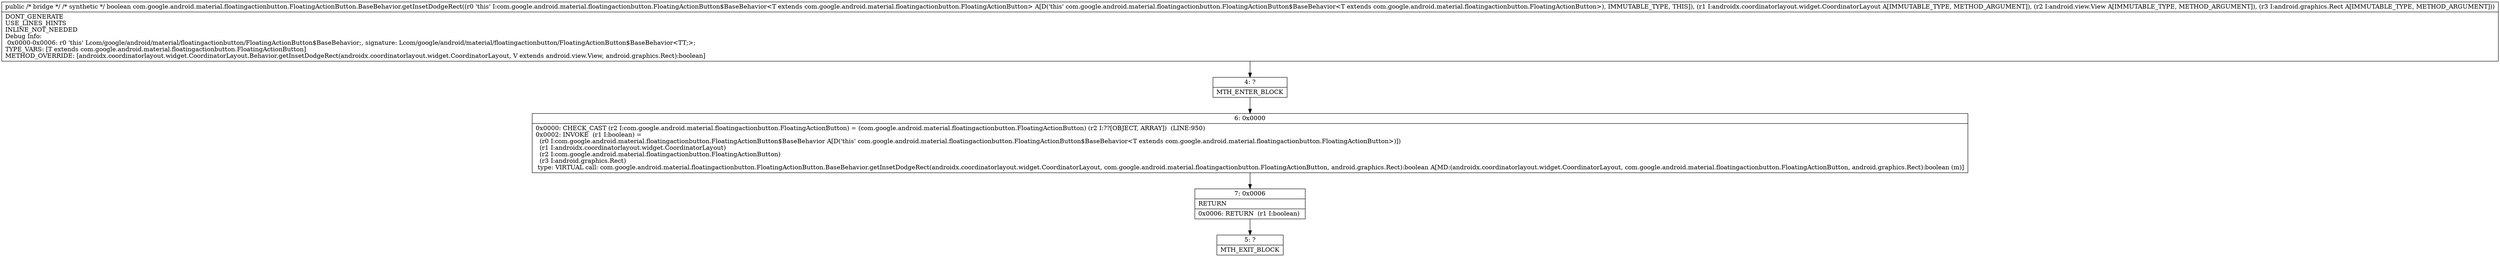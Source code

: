 digraph "CFG forcom.google.android.material.floatingactionbutton.FloatingActionButton.BaseBehavior.getInsetDodgeRect(Landroidx\/coordinatorlayout\/widget\/CoordinatorLayout;Landroid\/view\/View;Landroid\/graphics\/Rect;)Z" {
Node_4 [shape=record,label="{4\:\ ?|MTH_ENTER_BLOCK\l}"];
Node_6 [shape=record,label="{6\:\ 0x0000|0x0000: CHECK_CAST (r2 I:com.google.android.material.floatingactionbutton.FloatingActionButton) = (com.google.android.material.floatingactionbutton.FloatingActionButton) (r2 I:??[OBJECT, ARRAY])  (LINE:950)\l0x0002: INVOKE  (r1 I:boolean) = \l  (r0 I:com.google.android.material.floatingactionbutton.FloatingActionButton$BaseBehavior A[D('this' com.google.android.material.floatingactionbutton.FloatingActionButton$BaseBehavior\<T extends com.google.android.material.floatingactionbutton.FloatingActionButton\>)])\l  (r1 I:androidx.coordinatorlayout.widget.CoordinatorLayout)\l  (r2 I:com.google.android.material.floatingactionbutton.FloatingActionButton)\l  (r3 I:android.graphics.Rect)\l type: VIRTUAL call: com.google.android.material.floatingactionbutton.FloatingActionButton.BaseBehavior.getInsetDodgeRect(androidx.coordinatorlayout.widget.CoordinatorLayout, com.google.android.material.floatingactionbutton.FloatingActionButton, android.graphics.Rect):boolean A[MD:(androidx.coordinatorlayout.widget.CoordinatorLayout, com.google.android.material.floatingactionbutton.FloatingActionButton, android.graphics.Rect):boolean (m)]\l}"];
Node_7 [shape=record,label="{7\:\ 0x0006|RETURN\l|0x0006: RETURN  (r1 I:boolean) \l}"];
Node_5 [shape=record,label="{5\:\ ?|MTH_EXIT_BLOCK\l}"];
MethodNode[shape=record,label="{public \/* bridge *\/ \/* synthetic *\/ boolean com.google.android.material.floatingactionbutton.FloatingActionButton.BaseBehavior.getInsetDodgeRect((r0 'this' I:com.google.android.material.floatingactionbutton.FloatingActionButton$BaseBehavior\<T extends com.google.android.material.floatingactionbutton.FloatingActionButton\> A[D('this' com.google.android.material.floatingactionbutton.FloatingActionButton$BaseBehavior\<T extends com.google.android.material.floatingactionbutton.FloatingActionButton\>), IMMUTABLE_TYPE, THIS]), (r1 I:androidx.coordinatorlayout.widget.CoordinatorLayout A[IMMUTABLE_TYPE, METHOD_ARGUMENT]), (r2 I:android.view.View A[IMMUTABLE_TYPE, METHOD_ARGUMENT]), (r3 I:android.graphics.Rect A[IMMUTABLE_TYPE, METHOD_ARGUMENT]))  | DONT_GENERATE\lUSE_LINES_HINTS\lINLINE_NOT_NEEDED\lDebug Info:\l  0x0000\-0x0006: r0 'this' Lcom\/google\/android\/material\/floatingactionbutton\/FloatingActionButton$BaseBehavior;, signature: Lcom\/google\/android\/material\/floatingactionbutton\/FloatingActionButton$BaseBehavior\<TT;\>;\lTYPE_VARS: [T extends com.google.android.material.floatingactionbutton.FloatingActionButton]\lMETHOD_OVERRIDE: [androidx.coordinatorlayout.widget.CoordinatorLayout.Behavior.getInsetDodgeRect(androidx.coordinatorlayout.widget.CoordinatorLayout, V extends android.view.View, android.graphics.Rect):boolean]\l}"];
MethodNode -> Node_4;Node_4 -> Node_6;
Node_6 -> Node_7;
Node_7 -> Node_5;
}

